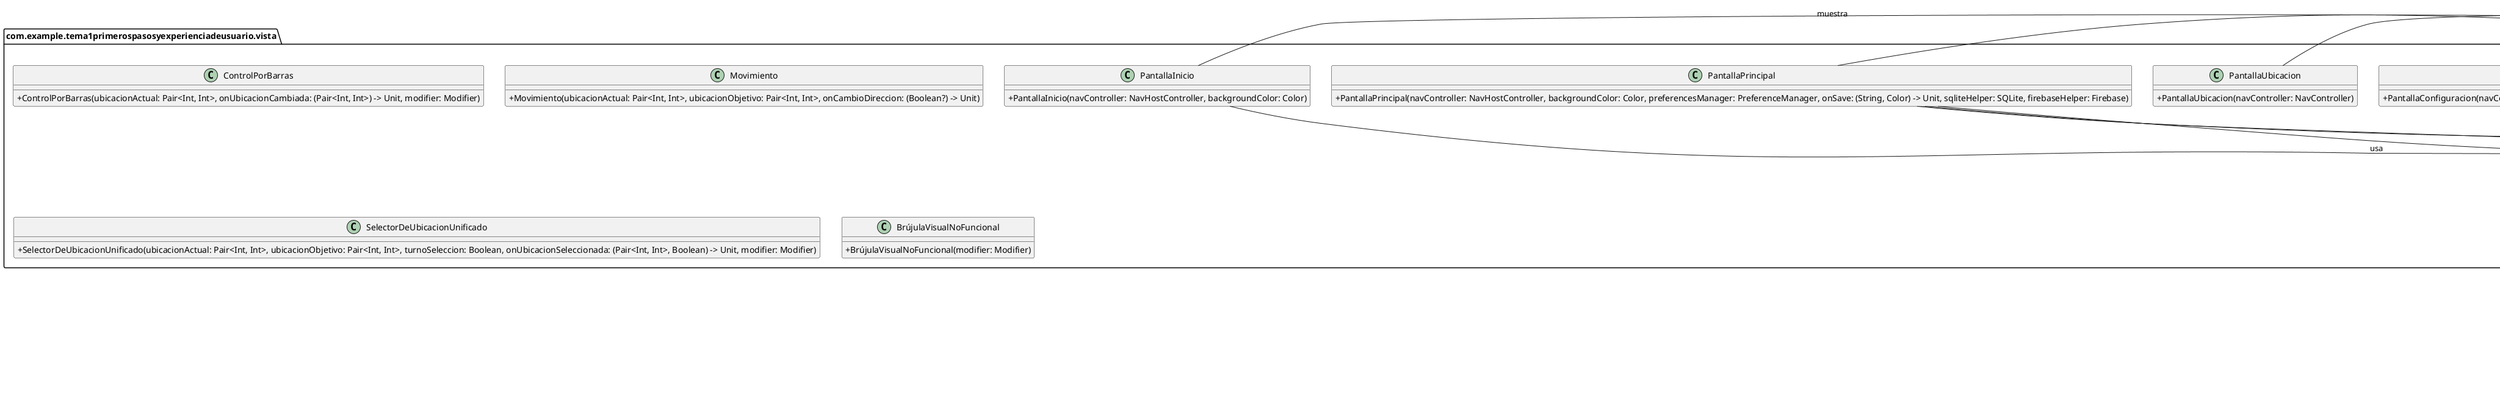 @startuml
skinparam classAttributeIconSize 0

package "com.example.tema1primerospasosyexperienciadeusuario.model" as model {
    class Firebase {
        +saveNombre(nombre: String): void
    }

    class PreferenceManager {
        -context: Context
        +saveUserNameAndColor(userName: String, color: Int): void
        +getUserName(): String?
        +getBackgroundColor(userName: String): Int
    }

    class SegundoPlano {
        -actualizarProgreso: (Int) -> Unit
        -tareaFinalizada: () -> Unit
        +execute(): void
    }

    class Logica {
        +obtenerSaludo(): AnnotatedString
    }

    class SQLite {
        -context: Context
        +insertarNombre(nombre: String): void
        +exportarBaseDatosAAlmacenamientoInterno(context: Context): void
        +importarBaseDatosDesdeAlmacenamientoInterno(context: Context): void
    }
}

package "com.example.tema1primerospasosyexperienciadeusuario.vista" as vista {
    class PantallaPrincipal {
        +PantallaPrincipal(navController: NavHostController, backgroundColor: Color, preferencesManager: PreferenceManager, onSave: (String, Color) -> Unit, sqliteHelper: SQLite, firebaseHelper: Firebase)
    }

    class PantallaInicio {
        +PantallaInicio(navController: NavHostController, backgroundColor: Color)
    }

    class PantallaConfiguracion {
        +PantallaConfiguracion(navController: NavHostController, backgroundColor: Color, onColorChange: (Color) -> Unit)
    }

    class ControlPorBarras {
        +ControlPorBarras(ubicacionActual: Pair<Int, Int>, onUbicacionCambiada: (Pair<Int, Int>) -> Unit, modifier: Modifier)
    }

    class Movimiento {
        +Movimiento(ubicacionActual: Pair<Int, Int>, ubicacionObjetivo: Pair<Int, Int>, onCambioDireccion: (Boolean?) -> Unit)
    }

    class PantallaUbicacion {
        +PantallaUbicacion(navController: NavController)
    }

    class SelectorDeUbicacionUnificado {
        +SelectorDeUbicacionUnificado(ubicacionActual: Pair<Int, Int>, ubicacionObjetivo: Pair<Int, Int>, turnoSeleccion: Boolean, onUbicacionSeleccionada: (Pair<Int, Int>, Boolean) -> Unit, modifier: Modifier)
    }

    class BrújulaVisualNoFuncional {
        +BrújulaVisualNoFuncional(modifier: Modifier)
    }
}

package "com.example.tema1primerospasosyexperienciadeusuario.util" as util {
    class AlmacenamientoInterno {
        +guardarArchivo(context: Context, nombreArchivo: String, contenido: String): void
        +leerArchivo(context: Context, nombreArchivo: String): String
    }

    class AlmacenamientoExterno {
        +guardarArchivo(context: Context, nombreArchivo: String, contenido: String): void
        +leerArchivo(context: Context, nombreArchivo: String): String
    }
}

class MainActivity {
    -preferencesManager: PreferenceManager
    -sqliteHelper: SQLite
    -firebaseHelper: Firebase
    +onCreate(savedInstanceState: Bundle): void
}

class MyApplication {
    +onCreate(): void
}

model.PreferenceManager --> util.AlmacenamientoInterno : usa
model.SQLite --> util.AlmacenamientoInterno : usa
vista.PantallaPrincipal --> model.PreferenceManager : usa
vista.PantallaPrincipal --> model.SQLite : usa
vista.PantallaPrincipal --> model.Firebase : usa
vista.PantallaInicio --> model.Logica : usa
MainActivity --> model.PreferenceManager : tiene
MainActivity --> model.SQLite : tiene
MainActivity --> model.Firebase : tiene
MyApplication --> model.Firebase : inicializa
MainActivity *- vista.PantallaPrincipal : muestra
MainActivity *- vista.PantallaInicio : muestra
MainActivity *- vista.PantallaConfiguracion : muestra
MainActivity *- vista.PantallaUbicacion : muestra

@enduml